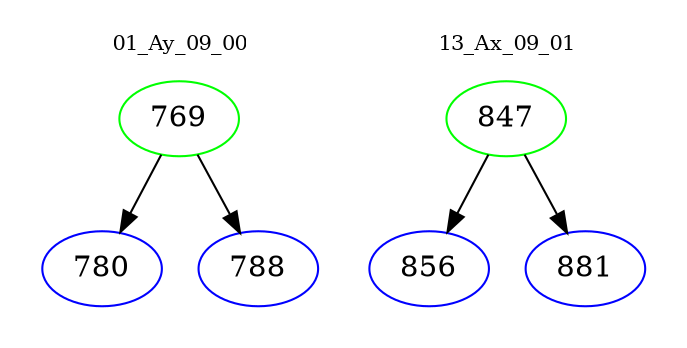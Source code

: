 digraph{
subgraph cluster_0 {
color = white
label = "01_Ay_09_00";
fontsize=10;
T0_769 [label="769", color="green"]
T0_769 -> T0_780 [color="black"]
T0_780 [label="780", color="blue"]
T0_769 -> T0_788 [color="black"]
T0_788 [label="788", color="blue"]
}
subgraph cluster_1 {
color = white
label = "13_Ax_09_01";
fontsize=10;
T1_847 [label="847", color="green"]
T1_847 -> T1_856 [color="black"]
T1_856 [label="856", color="blue"]
T1_847 -> T1_881 [color="black"]
T1_881 [label="881", color="blue"]
}
}
